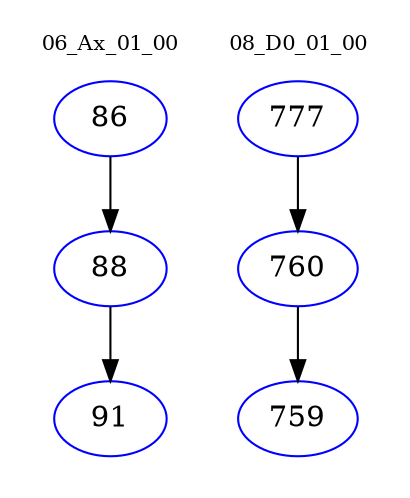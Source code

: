 digraph{
subgraph cluster_0 {
color = white
label = "06_Ax_01_00";
fontsize=10;
T0_86 [label="86", color="blue"]
T0_86 -> T0_88 [color="black"]
T0_88 [label="88", color="blue"]
T0_88 -> T0_91 [color="black"]
T0_91 [label="91", color="blue"]
}
subgraph cluster_1 {
color = white
label = "08_D0_01_00";
fontsize=10;
T1_777 [label="777", color="blue"]
T1_777 -> T1_760 [color="black"]
T1_760 [label="760", color="blue"]
T1_760 -> T1_759 [color="black"]
T1_759 [label="759", color="blue"]
}
}

